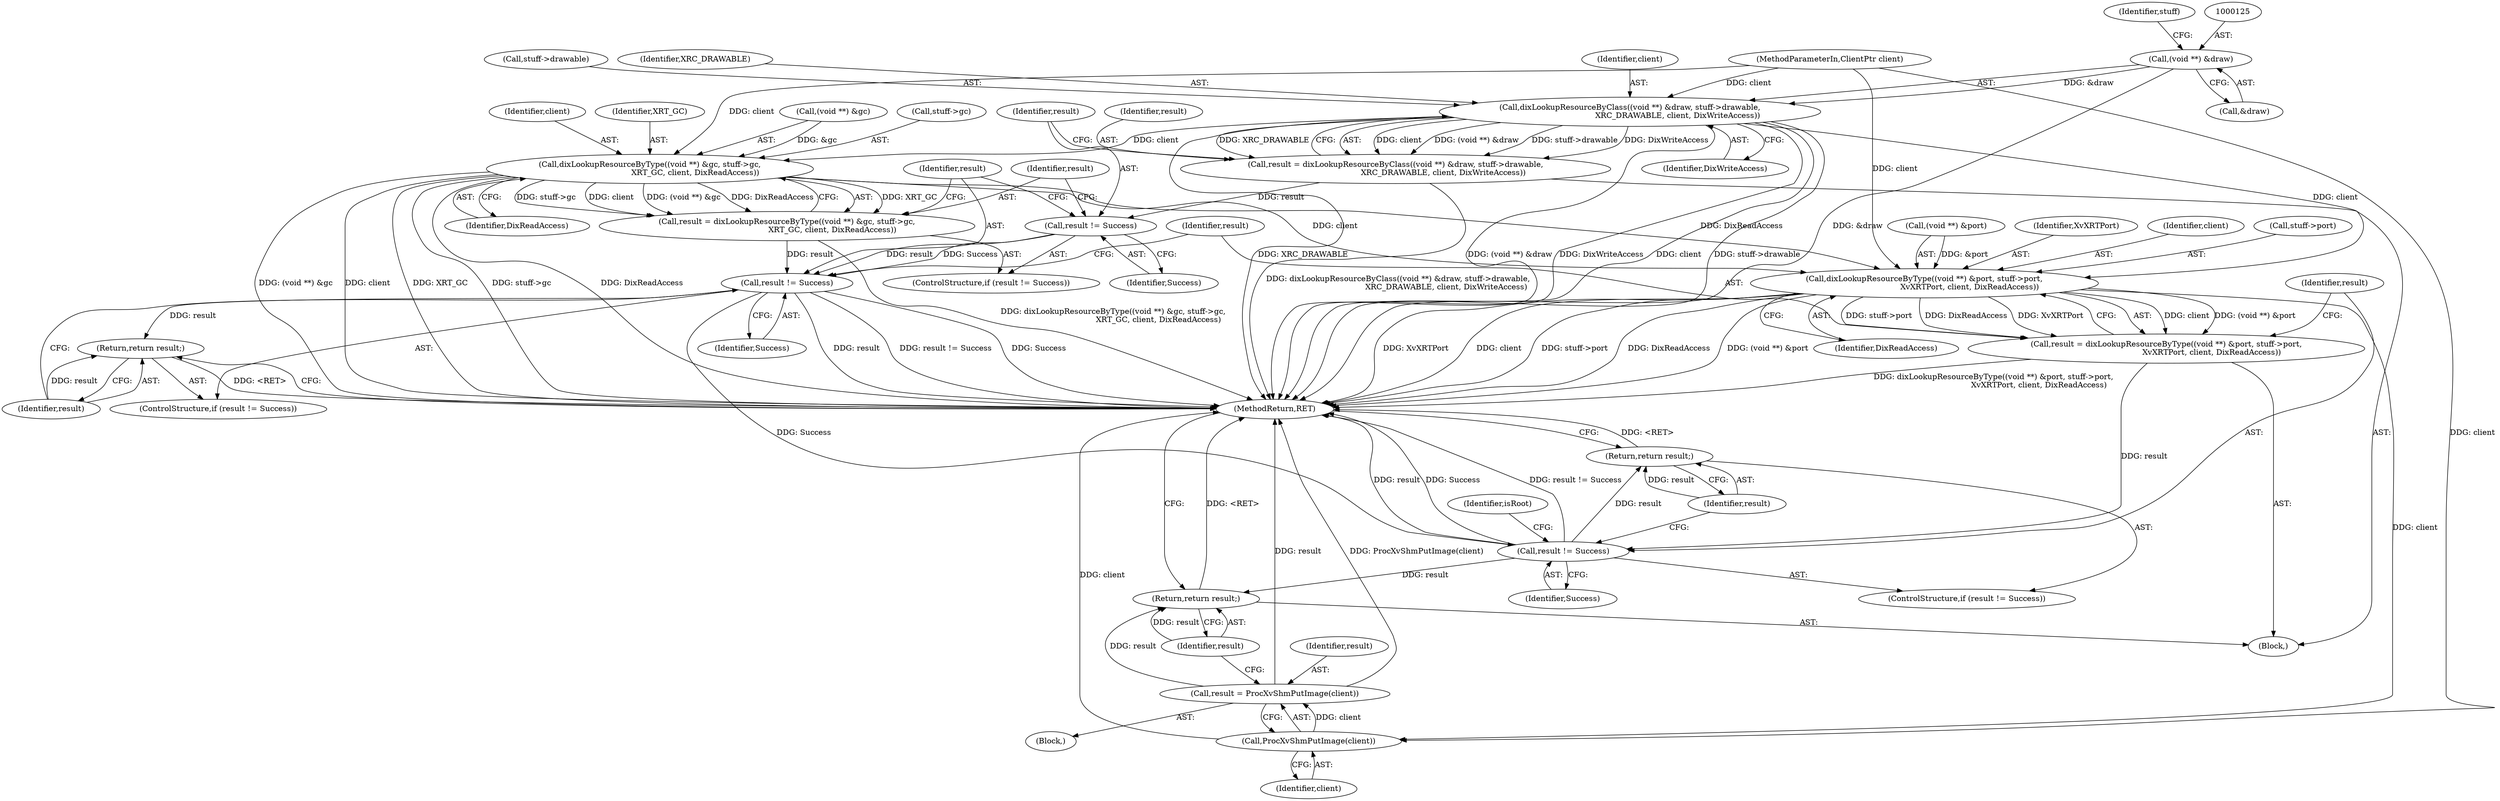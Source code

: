 digraph "0_xserver_cad5a1050b7184d828aef9c1dd151c3ab649d37e_3@pointer" {
"1000124" [label="(Call,(void **) &draw)"];
"1000123" [label="(Call,dixLookupResourceByClass((void **) &draw, stuff->drawable,\n                                       XRC_DRAWABLE, client, DixWriteAccess))"];
"1000121" [label="(Call,result = dixLookupResourceByClass((void **) &draw, stuff->drawable,\n                                       XRC_DRAWABLE, client, DixWriteAccess))"];
"1000135" [label="(Call,result != Success)"];
"1000152" [label="(Call,result != Success)"];
"1000155" [label="(Return,return result;)"];
"1000171" [label="(Call,result != Success)"];
"1000174" [label="(Return,return result;)"];
"1000294" [label="(Return,return result;)"];
"1000140" [label="(Call,dixLookupResourceByType((void **) &gc, stuff->gc,\n                                     XRT_GC, client, DixReadAccess))"];
"1000138" [label="(Call,result = dixLookupResourceByType((void **) &gc, stuff->gc,\n                                     XRT_GC, client, DixReadAccess))"];
"1000159" [label="(Call,dixLookupResourceByType((void **) &port, stuff->port,\n                                     XvXRTPort, client, DixReadAccess))"];
"1000157" [label="(Call,result = dixLookupResourceByType((void **) &port, stuff->port,\n                                     XvXRTPort, client, DixReadAccess))"];
"1000292" [label="(Call,ProcXvShmPutImage(client))"];
"1000290" [label="(Call,result = ProcXvShmPutImage(client))"];
"1000151" [label="(ControlStructure,if (result != Success))"];
"1000122" [label="(Identifier,result)"];
"1000150" [label="(Identifier,DixReadAccess)"];
"1000296" [label="(MethodReturn,RET)"];
"1000155" [label="(Return,return result;)"];
"1000154" [label="(Identifier,Success)"];
"1000175" [label="(Identifier,result)"];
"1000141" [label="(Call,(void **) &gc)"];
"1000295" [label="(Identifier,result)"];
"1000128" [label="(Call,stuff->drawable)"];
"1000169" [label="(Identifier,DixReadAccess)"];
"1000160" [label="(Call,(void **) &port)"];
"1000159" [label="(Call,dixLookupResourceByType((void **) &port, stuff->port,\n                                     XvXRTPort, client, DixReadAccess))"];
"1000136" [label="(Identifier,result)"];
"1000133" [label="(Identifier,DixWriteAccess)"];
"1000210" [label="(Block,)"];
"1000121" [label="(Call,result = dixLookupResourceByClass((void **) &draw, stuff->drawable,\n                                       XRC_DRAWABLE, client, DixWriteAccess))"];
"1000139" [label="(Identifier,result)"];
"1000177" [label="(Identifier,isRoot)"];
"1000140" [label="(Call,dixLookupResourceByType((void **) &gc, stuff->gc,\n                                     XRT_GC, client, DixReadAccess))"];
"1000131" [label="(Identifier,XRC_DRAWABLE)"];
"1000134" [label="(ControlStructure,if (result != Success))"];
"1000153" [label="(Identifier,result)"];
"1000102" [label="(Block,)"];
"1000135" [label="(Call,result != Success)"];
"1000174" [label="(Return,return result;)"];
"1000137" [label="(Identifier,Success)"];
"1000171" [label="(Call,result != Success)"];
"1000292" [label="(Call,ProcXvShmPutImage(client))"];
"1000156" [label="(Identifier,result)"];
"1000157" [label="(Call,result = dixLookupResourceByType((void **) &port, stuff->port,\n                                     XvXRTPort, client, DixReadAccess))"];
"1000173" [label="(Identifier,Success)"];
"1000167" [label="(Identifier,XvXRTPort)"];
"1000138" [label="(Call,result = dixLookupResourceByType((void **) &gc, stuff->gc,\n                                     XRT_GC, client, DixReadAccess))"];
"1000101" [label="(MethodParameterIn,ClientPtr client)"];
"1000152" [label="(Call,result != Success)"];
"1000145" [label="(Call,stuff->gc)"];
"1000126" [label="(Call,&draw)"];
"1000170" [label="(ControlStructure,if (result != Success))"];
"1000123" [label="(Call,dixLookupResourceByClass((void **) &draw, stuff->drawable,\n                                       XRC_DRAWABLE, client, DixWriteAccess))"];
"1000149" [label="(Identifier,client)"];
"1000291" [label="(Identifier,result)"];
"1000124" [label="(Call,(void **) &draw)"];
"1000158" [label="(Identifier,result)"];
"1000129" [label="(Identifier,stuff)"];
"1000290" [label="(Call,result = ProcXvShmPutImage(client))"];
"1000168" [label="(Identifier,client)"];
"1000294" [label="(Return,return result;)"];
"1000293" [label="(Identifier,client)"];
"1000148" [label="(Identifier,XRT_GC)"];
"1000132" [label="(Identifier,client)"];
"1000164" [label="(Call,stuff->port)"];
"1000172" [label="(Identifier,result)"];
"1000124" -> "1000123"  [label="AST: "];
"1000124" -> "1000126"  [label="CFG: "];
"1000125" -> "1000124"  [label="AST: "];
"1000126" -> "1000124"  [label="AST: "];
"1000129" -> "1000124"  [label="CFG: "];
"1000124" -> "1000296"  [label="DDG: &draw"];
"1000124" -> "1000123"  [label="DDG: &draw"];
"1000123" -> "1000121"  [label="AST: "];
"1000123" -> "1000133"  [label="CFG: "];
"1000128" -> "1000123"  [label="AST: "];
"1000131" -> "1000123"  [label="AST: "];
"1000132" -> "1000123"  [label="AST: "];
"1000133" -> "1000123"  [label="AST: "];
"1000121" -> "1000123"  [label="CFG: "];
"1000123" -> "1000296"  [label="DDG: DixWriteAccess"];
"1000123" -> "1000296"  [label="DDG: client"];
"1000123" -> "1000296"  [label="DDG: stuff->drawable"];
"1000123" -> "1000296"  [label="DDG: XRC_DRAWABLE"];
"1000123" -> "1000296"  [label="DDG: (void **) &draw"];
"1000123" -> "1000121"  [label="DDG: client"];
"1000123" -> "1000121"  [label="DDG: (void **) &draw"];
"1000123" -> "1000121"  [label="DDG: stuff->drawable"];
"1000123" -> "1000121"  [label="DDG: DixWriteAccess"];
"1000123" -> "1000121"  [label="DDG: XRC_DRAWABLE"];
"1000101" -> "1000123"  [label="DDG: client"];
"1000123" -> "1000140"  [label="DDG: client"];
"1000123" -> "1000159"  [label="DDG: client"];
"1000121" -> "1000102"  [label="AST: "];
"1000122" -> "1000121"  [label="AST: "];
"1000136" -> "1000121"  [label="CFG: "];
"1000121" -> "1000296"  [label="DDG: dixLookupResourceByClass((void **) &draw, stuff->drawable,\n                                       XRC_DRAWABLE, client, DixWriteAccess)"];
"1000121" -> "1000135"  [label="DDG: result"];
"1000135" -> "1000134"  [label="AST: "];
"1000135" -> "1000137"  [label="CFG: "];
"1000136" -> "1000135"  [label="AST: "];
"1000137" -> "1000135"  [label="AST: "];
"1000139" -> "1000135"  [label="CFG: "];
"1000153" -> "1000135"  [label="CFG: "];
"1000135" -> "1000152"  [label="DDG: result"];
"1000135" -> "1000152"  [label="DDG: Success"];
"1000152" -> "1000151"  [label="AST: "];
"1000152" -> "1000154"  [label="CFG: "];
"1000153" -> "1000152"  [label="AST: "];
"1000154" -> "1000152"  [label="AST: "];
"1000156" -> "1000152"  [label="CFG: "];
"1000158" -> "1000152"  [label="CFG: "];
"1000152" -> "1000296"  [label="DDG: result"];
"1000152" -> "1000296"  [label="DDG: result != Success"];
"1000152" -> "1000296"  [label="DDG: Success"];
"1000138" -> "1000152"  [label="DDG: result"];
"1000152" -> "1000155"  [label="DDG: result"];
"1000152" -> "1000171"  [label="DDG: Success"];
"1000155" -> "1000151"  [label="AST: "];
"1000155" -> "1000156"  [label="CFG: "];
"1000156" -> "1000155"  [label="AST: "];
"1000296" -> "1000155"  [label="CFG: "];
"1000155" -> "1000296"  [label="DDG: <RET>"];
"1000156" -> "1000155"  [label="DDG: result"];
"1000171" -> "1000170"  [label="AST: "];
"1000171" -> "1000173"  [label="CFG: "];
"1000172" -> "1000171"  [label="AST: "];
"1000173" -> "1000171"  [label="AST: "];
"1000175" -> "1000171"  [label="CFG: "];
"1000177" -> "1000171"  [label="CFG: "];
"1000171" -> "1000296"  [label="DDG: result"];
"1000171" -> "1000296"  [label="DDG: Success"];
"1000171" -> "1000296"  [label="DDG: result != Success"];
"1000157" -> "1000171"  [label="DDG: result"];
"1000171" -> "1000174"  [label="DDG: result"];
"1000171" -> "1000294"  [label="DDG: result"];
"1000174" -> "1000170"  [label="AST: "];
"1000174" -> "1000175"  [label="CFG: "];
"1000175" -> "1000174"  [label="AST: "];
"1000296" -> "1000174"  [label="CFG: "];
"1000174" -> "1000296"  [label="DDG: <RET>"];
"1000175" -> "1000174"  [label="DDG: result"];
"1000294" -> "1000102"  [label="AST: "];
"1000294" -> "1000295"  [label="CFG: "];
"1000295" -> "1000294"  [label="AST: "];
"1000296" -> "1000294"  [label="CFG: "];
"1000294" -> "1000296"  [label="DDG: <RET>"];
"1000295" -> "1000294"  [label="DDG: result"];
"1000290" -> "1000294"  [label="DDG: result"];
"1000140" -> "1000138"  [label="AST: "];
"1000140" -> "1000150"  [label="CFG: "];
"1000141" -> "1000140"  [label="AST: "];
"1000145" -> "1000140"  [label="AST: "];
"1000148" -> "1000140"  [label="AST: "];
"1000149" -> "1000140"  [label="AST: "];
"1000150" -> "1000140"  [label="AST: "];
"1000138" -> "1000140"  [label="CFG: "];
"1000140" -> "1000296"  [label="DDG: (void **) &gc"];
"1000140" -> "1000296"  [label="DDG: client"];
"1000140" -> "1000296"  [label="DDG: XRT_GC"];
"1000140" -> "1000296"  [label="DDG: stuff->gc"];
"1000140" -> "1000296"  [label="DDG: DixReadAccess"];
"1000140" -> "1000138"  [label="DDG: XRT_GC"];
"1000140" -> "1000138"  [label="DDG: stuff->gc"];
"1000140" -> "1000138"  [label="DDG: client"];
"1000140" -> "1000138"  [label="DDG: (void **) &gc"];
"1000140" -> "1000138"  [label="DDG: DixReadAccess"];
"1000141" -> "1000140"  [label="DDG: &gc"];
"1000101" -> "1000140"  [label="DDG: client"];
"1000140" -> "1000159"  [label="DDG: client"];
"1000140" -> "1000159"  [label="DDG: DixReadAccess"];
"1000138" -> "1000134"  [label="AST: "];
"1000139" -> "1000138"  [label="AST: "];
"1000153" -> "1000138"  [label="CFG: "];
"1000138" -> "1000296"  [label="DDG: dixLookupResourceByType((void **) &gc, stuff->gc,\n                                     XRT_GC, client, DixReadAccess)"];
"1000159" -> "1000157"  [label="AST: "];
"1000159" -> "1000169"  [label="CFG: "];
"1000160" -> "1000159"  [label="AST: "];
"1000164" -> "1000159"  [label="AST: "];
"1000167" -> "1000159"  [label="AST: "];
"1000168" -> "1000159"  [label="AST: "];
"1000169" -> "1000159"  [label="AST: "];
"1000157" -> "1000159"  [label="CFG: "];
"1000159" -> "1000296"  [label="DDG: client"];
"1000159" -> "1000296"  [label="DDG: stuff->port"];
"1000159" -> "1000296"  [label="DDG: DixReadAccess"];
"1000159" -> "1000296"  [label="DDG: (void **) &port"];
"1000159" -> "1000296"  [label="DDG: XvXRTPort"];
"1000159" -> "1000157"  [label="DDG: client"];
"1000159" -> "1000157"  [label="DDG: (void **) &port"];
"1000159" -> "1000157"  [label="DDG: stuff->port"];
"1000159" -> "1000157"  [label="DDG: DixReadAccess"];
"1000159" -> "1000157"  [label="DDG: XvXRTPort"];
"1000160" -> "1000159"  [label="DDG: &port"];
"1000101" -> "1000159"  [label="DDG: client"];
"1000159" -> "1000292"  [label="DDG: client"];
"1000157" -> "1000102"  [label="AST: "];
"1000158" -> "1000157"  [label="AST: "];
"1000172" -> "1000157"  [label="CFG: "];
"1000157" -> "1000296"  [label="DDG: dixLookupResourceByType((void **) &port, stuff->port,\n                                     XvXRTPort, client, DixReadAccess)"];
"1000292" -> "1000290"  [label="AST: "];
"1000292" -> "1000293"  [label="CFG: "];
"1000293" -> "1000292"  [label="AST: "];
"1000290" -> "1000292"  [label="CFG: "];
"1000292" -> "1000296"  [label="DDG: client"];
"1000292" -> "1000290"  [label="DDG: client"];
"1000101" -> "1000292"  [label="DDG: client"];
"1000290" -> "1000210"  [label="AST: "];
"1000291" -> "1000290"  [label="AST: "];
"1000295" -> "1000290"  [label="CFG: "];
"1000290" -> "1000296"  [label="DDG: result"];
"1000290" -> "1000296"  [label="DDG: ProcXvShmPutImage(client)"];
}
